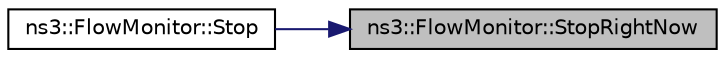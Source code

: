 digraph "ns3::FlowMonitor::StopRightNow"
{
 // LATEX_PDF_SIZE
  edge [fontname="Helvetica",fontsize="10",labelfontname="Helvetica",labelfontsize="10"];
  node [fontname="Helvetica",fontsize="10",shape=record];
  rankdir="RL";
  Node1 [label="ns3::FlowMonitor::StopRightNow",height=0.2,width=0.4,color="black", fillcolor="grey75", style="filled", fontcolor="black",tooltip="End monitoring flows right now"];
  Node1 -> Node2 [dir="back",color="midnightblue",fontsize="10",style="solid",fontname="Helvetica"];
  Node2 [label="ns3::FlowMonitor::Stop",height=0.2,width=0.4,color="black", fillcolor="white", style="filled",URL="$classns3_1_1_flow_monitor.html#a8b6fba3b1978adf6747189d7b2a3d2cc",tooltip="Set the time, counting from the current time, from which to stop monitoring flows."];
}
